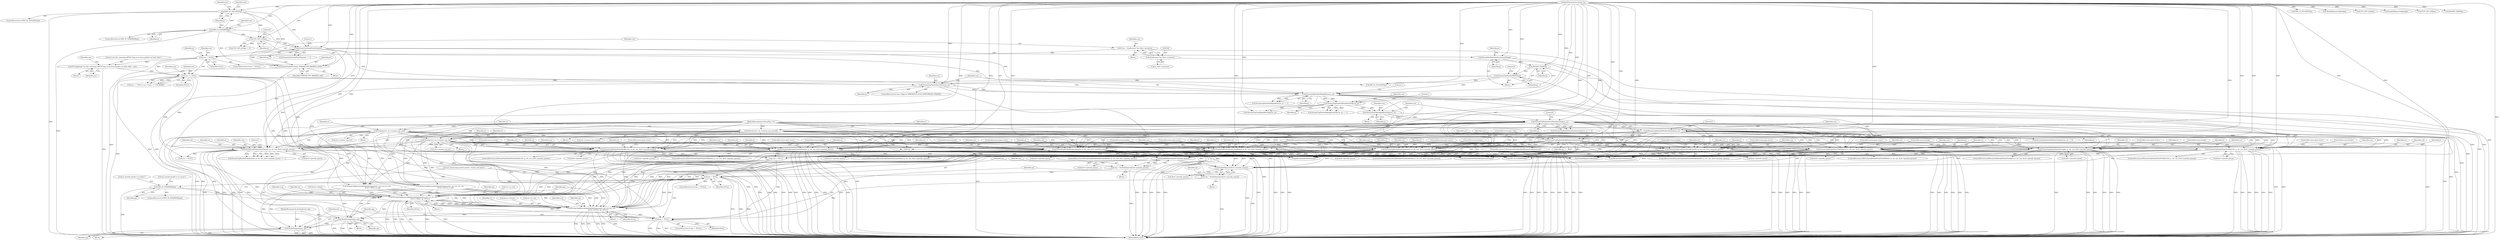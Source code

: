 digraph "0_suricata_e1ef57c848bbe4e567d5d4b66d346a742e3f77a1_0@pointer" {
"1000669" [label="(Call,PacketDequeue(&stt->pseudo_queue))"];
"1000370" [label="(Call,StreamTcpPacketStateNone(tv, p, stt, ssn, &stt->pseudo_queue))"];
"1000281" [label="(Call,StatsIncr(tv, stt->counter_tcp_synack))"];
"1000126" [label="(MethodParameterIn,ThreadVars *tv)"];
"1000310" [label="(Call,StatsIncr(tv, stt->counter_tcp_rst))"];
"1000296" [label="(Call,StatsIncr(tv, stt->counter_tcp_syn))"];
"1000335" [label="(Call,StreamTcpCheckFlowDrops(p))"];
"1000330" [label="(Call,StreamTcpSetEvent(p, STREAM_PKT_BROKEN_ACK))"];
"1000222" [label="(Call,PKT_IS_TOCLIENT(p))"];
"1000207" [label="(Call,PKT_IS_TOSERVER(p))"];
"1000127" [label="(MethodParameterIn,Packet *p)"];
"1000326" [label="(Call,TCP_GET_ACK(p))"];
"1000353" [label="(Call,StreamTcpSessionPktFree(p))"];
"1000351" [label="(Call,PACKET_DROP(p))"];
"1000345" [label="(Call,DecodeSetNoPacketInspectionFlag(p))"];
"1000128" [label="(MethodParameterIn,StreamTcpThread *stt)"];
"1000359" [label="(Call,ssn == NULL)"];
"1000258" [label="(Call,SCLogDebug(\"ssn %p: removing ASYNC flag as we have packets on both sides\", ssn))"];
"1000193" [label="(Call,ssn != NULL)"];
"1000183" [label="(Call,*ssn = (TcpSession *)p->flow->protoctx)"];
"1000185" [label="(Call,(TcpSession *)p->flow->protoctx)"];
"1000519" [label="(Call,StreamTcpPacketStateSynRecv(tv, p, stt, ssn, &stt->pseudo_queue))"];
"1000494" [label="(Call,StreamTcpPacketIsBadWindowUpdate(ssn,p))"];
"1000489" [label="(Call,StreamTcpPacketIsWindowUpdate(ssn, p))"];
"1000483" [label="(Call,StreamTcpPacketIsFinShutdownAck(ssn, p))"];
"1000478" [label="(Call,StreamTcpClearKeepAliveFlag(ssn, p))"];
"1000469" [label="(Call,StreamTcpPacketIsKeepAliveACK(ssn, p))"];
"1000461" [label="(Call,StreamTcpPacketIsKeepAlive(ssn, p))"];
"1000456" [label="(Call,StreamTcpPacketSwitchDir(ssn, p))"];
"1000561" [label="(Call,StreamTcpPacketStateFinWait2(tv, p, stt, ssn, &stt->pseudo_queue))"];
"1000603" [label="(Call,StreamTcpPacketStateLastAck(tv, p, stt, ssn, &stt->pseudo_queue))"];
"1000589" [label="(Call,StreamTcpPacketStateCloseWait(tv, p, stt, ssn, &stt->pseudo_queue))"];
"1000505" [label="(Call,StreamTcpPacketStateSynSent(tv, p, stt, ssn, &stt->pseudo_queue))"];
"1000533" [label="(Call,StreamTcpPacketStateEstablished(tv, p, stt, ssn, &stt->pseudo_queue))"];
"1000547" [label="(Call,StreamTcpPacketStateFinWait1(tv, p, stt, ssn, &stt->pseudo_queue))"];
"1000575" [label="(Call,StreamTcpPacketStateClosing(tv, p, stt, ssn, &stt->pseudo_queue))"];
"1000617" [label="(Call,StreamTcpPacketStateTimeWait(tv, p, stt, ssn, &stt->pseudo_queue))"];
"1000667" [label="(Call,*np = PacketDequeue(&stt->pseudo_queue))"];
"1000675" [label="(Call,np != NULL)"];
"1000680" [label="(Call,PKT_IS_TOSERVER(np))"];
"1000685" [label="(Call,StreamTcpReassembleHandleSegment(tv, stt->ra_ctx, ssn,\n                            &ssn->client, np, NULL))"];
"1000701" [label="(Call,StreamTcpReassembleHandleSegment(tv, stt->ra_ctx, ssn,\n                            &ssn->server, np, NULL))"];
"1000713" [label="(Call,PacketEnqueue(pq, np))"];
"1000862" [label="(Call,PacketEnqueue(pq, np))"];
"1000858" [label="(Call,np != NULL)"];
"1000852" [label="(Call,PacketDequeue(&stt->pseudo_queue))"];
"1000850" [label="(Call,*np = PacketDequeue(&stt->pseudo_queue))"];
"1000471" [label="(Identifier,p)"];
"1000312" [label="(Call,stt->counter_tcp_rst)"];
"1000468" [label="(Call,StreamTcpPacketIsKeepAliveACK(ssn, p) == 1)"];
"1000571" [label="(ControlStructure,goto error;)"];
"1000474" [label="(Call,StreamTcpClearKeepAliveFlag(ssn, p))"];
"1000616" [label="(ControlStructure,if(StreamTcpPacketStateTimeWait(tv, p, stt, ssn, &stt->pseudo_queue)))"];
"1000861" [label="(Block,)"];
"1000784" [label="(Call,PKT_IS_TOCLIENT(p))"];
"1000296" [label="(Call,StatsIncr(tv, stt->counter_tcp_syn))"];
"1000524" [label="(Call,&stt->pseudo_queue)"];
"1000681" [label="(Identifier,np)"];
"1000415" [label="(Call,StreamTcpReassembleHandleSegment(tv, stt->ra_ctx, ssn,\n                        &ssn->server, p, pq))"];
"1000332" [label="(Identifier,STREAM_PKT_BROKEN_ACK)"];
"1000257" [label="(Block,)"];
"1000127" [label="(MethodParameterIn,Packet *p)"];
"1000298" [label="(Call,stt->counter_tcp_syn)"];
"1000334" [label="(Call,StreamTcpCheckFlowDrops(p) == 1)"];
"1000331" [label="(Identifier,p)"];
"1000580" [label="(Call,&stt->pseudo_queue)"];
"1000358" [label="(Call,ssn == NULL || ssn->state == TCP_NONE)"];
"1000369" [label="(Call,StreamTcpPacketStateNone(tv, p, stt, ssn, &stt->pseudo_queue) == -1)"];
"1000548" [label="(Identifier,tv)"];
"1000872" [label="(Call,ReCalculateChecksum(p))"];
"1000354" [label="(Identifier,p)"];
"1000835" [label="(Call,PacketBypassCallback(p))"];
"1000480" [label="(Identifier,p)"];
"1000594" [label="(Call,&stt->pseudo_queue)"];
"1000690" [label="(Identifier,ssn)"];
"1000126" [label="(MethodParameterIn,ThreadVars *tv)"];
"1000192" [label="(ControlStructure,if (ssn != NULL))"];
"1000375" [label="(Call,&stt->pseudo_queue)"];
"1000627" [label="(ControlStructure,goto error;)"];
"1000853" [label="(Call,&stt->pseudo_queue)"];
"1000663" [label="(Block,)"];
"1000715" [label="(Identifier,np)"];
"1000194" [label="(Identifier,ssn)"];
"1000676" [label="(Identifier,np)"];
"1000509" [label="(Identifier,ssn)"];
"1000702" [label="(Identifier,tv)"];
"1000280" [label="(Block,)"];
"1000464" [label="(Literal,1)"];
"1000561" [label="(Call,StreamTcpPacketStateFinWait2(tv, p, stt, ssn, &stt->pseudo_queue))"];
"1000309" [label="(Block,)"];
"1000492" [label="(Literal,0)"];
"1000360" [label="(Identifier,ssn)"];
"1000504" [label="(ControlStructure,if(StreamTcpPacketStateSynSent(tv, p, stt, ssn, &stt->pseudo_queue)))"];
"1000129" [label="(MethodParameterIn,PacketQueue *pq)"];
"1000282" [label="(Identifier,tv)"];
"1000470" [label="(Identifier,ssn)"];
"1000263" [label="(Identifier,ssn)"];
"1000599" [label="(ControlStructure,goto error;)"];
"1000495" [label="(Identifier,ssn)"];
"1000534" [label="(Identifier,tv)"];
"1000572" [label="(ControlStructure,break;)"];
"1000195" [label="(Identifier,NULL)"];
"1000458" [label="(Identifier,p)"];
"1000461" [label="(Call,StreamTcpPacketIsKeepAlive(ssn, p))"];
"1000529" [label="(ControlStructure,goto error;)"];
"1000604" [label="(Identifier,tv)"];
"1000686" [label="(Identifier,tv)"];
"1000698" [label="(Block,)"];
"1000713" [label="(Call,PacketEnqueue(pq, np))"];
"1000349" [label="(Identifier,p)"];
"1000271" [label="(Identifier,p)"];
"1000614" [label="(ControlStructure,break;)"];
"1000462" [label="(Identifier,ssn)"];
"1000691" [label="(Call,&ssn->client)"];
"1000547" [label="(Call,StreamTcpPacketStateFinWait1(tv, p, stt, ssn, &stt->pseudo_queue))"];
"1000620" [label="(Identifier,stt)"];
"1000591" [label="(Identifier,p)"];
"1000295" [label="(Block,)"];
"1000858" [label="(Call,np != NULL)"];
"1000326" [label="(Call,TCP_GET_ACK(p))"];
"1000714" [label="(Identifier,pq)"];
"1000550" [label="(Identifier,stt)"];
"1000669" [label="(Call,PacketDequeue(&stt->pseudo_queue))"];
"1000183" [label="(Call,*ssn = (TcpSession *)p->flow->protoctx)"];
"1000576" [label="(Identifier,tv)"];
"1000483" [label="(Call,StreamTcpPacketIsFinShutdownAck(ssn, p))"];
"1000493" [label="(ControlStructure,if (StreamTcpPacketIsBadWindowUpdate(ssn,p)))"];
"1000335" [label="(Call,StreamTcpCheckFlowDrops(p))"];
"1000712" [label="(Identifier,NULL)"];
"1000566" [label="(Call,&stt->pseudo_queue)"];
"1000535" [label="(Identifier,p)"];
"1000747" [label="(Call,PacketBypassCallback(p))"];
"1000485" [label="(Identifier,p)"];
"1000223" [label="(Identifier,p)"];
"1000206" [label="(ControlStructure,if (PKT_IS_TOSERVER(p)))"];
"1000852" [label="(Call,PacketDequeue(&stt->pseudo_queue))"];
"1000574" [label="(ControlStructure,if(StreamTcpPacketStateClosing(tv, p, stt, ssn, &stt->pseudo_queue)))"];
"1000844" [label="(Identifier,stt)"];
"1000588" [label="(ControlStructure,if(StreamTcpPacketStateCloseWait(tv, p, stt, ssn, &stt->pseudo_queue)))"];
"1000207" [label="(Call,PKT_IS_TOSERVER(p))"];
"1000506" [label="(Identifier,tv)"];
"1000404" [label="(Call,PKT_IS_TOCLIENT(p))"];
"1000707" [label="(Call,&ssn->server)"];
"1000680" [label="(Call,PKT_IS_TOSERVER(np))"];
"1000586" [label="(ControlStructure,break;)"];
"1000373" [label="(Identifier,stt)"];
"1000703" [label="(Call,stt->ra_ctx)"];
"1000460" [label="(Call,StreamTcpPacketIsKeepAlive(ssn, p) == 1)"];
"1000359" [label="(Call,ssn == NULL)"];
"1000484" [label="(Identifier,ssn)"];
"1000864" [label="(Identifier,np)"];
"1000532" [label="(ControlStructure,if(StreamTcpPacketStateEstablished(tv, p, stt, ssn, &stt->pseudo_queue)))"];
"1000519" [label="(Call,StreamTcpPacketStateSynRecv(tv, p, stt, ssn, &stt->pseudo_queue))"];
"1000260" [label="(Identifier,ssn)"];
"1000305" [label="(Identifier,p)"];
"1000530" [label="(ControlStructure,break;)"];
"1000482" [label="(Call,StreamTcpPacketIsFinShutdownAck(ssn, p) == 0)"];
"1000651" [label="(Call,ssn != NULL)"];
"1000395" [label="(Block,)"];
"1000508" [label="(Identifier,stt)"];
"1000684" [label="(Literal,\"pseudo packet is to server\")"];
"1000221" [label="(ControlStructure,if (PKT_IS_TOCLIENT(p)))"];
"1000549" [label="(Identifier,p)"];
"1000577" [label="(Identifier,p)"];
"1000543" [label="(ControlStructure,goto error;)"];
"1000522" [label="(Identifier,stt)"];
"1000877" [label="(Call,DecodeSetNoPayloadInspectionFlag(p))"];
"1000701" [label="(Call,StreamTcpReassembleHandleSegment(tv, stt->ra_ctx, ssn,\n                            &ssn->server, np, NULL))"];
"1000199" [label="(Identifier,ssn)"];
"1000336" [label="(Identifier,p)"];
"1000488" [label="(Call,StreamTcpPacketIsWindowUpdate(ssn, p) == 0)"];
"1000346" [label="(Identifier,p)"];
"1000850" [label="(Call,*np = PacketDequeue(&stt->pseudo_queue))"];
"1000469" [label="(Call,StreamTcpPacketIsKeepAliveACK(ssn, p))"];
"1000310" [label="(Call,StatsIncr(tv, stt->counter_tcp_rst))"];
"1000725" [label="(Call,ReCalculateChecksum(p))"];
"1000608" [label="(Call,&stt->pseudo_queue)"];
"1000537" [label="(Identifier,ssn)"];
"1000562" [label="(Identifier,tv)"];
"1000435" [label="(Call,TCP_GET_ACK(p))"];
"1000695" [label="(Identifier,np)"];
"1000371" [label="(Identifier,tv)"];
"1000497" [label="(ControlStructure,goto skip;)"];
"1000565" [label="(Identifier,ssn)"];
"1000862" [label="(Call,PacketEnqueue(pq, np))"];
"1000774" [label="(Call,PKT_IS_TOSERVER(p))"];
"1000490" [label="(Identifier,ssn)"];
"1000700" [label="(Literal,\"pseudo packet is to client\")"];
"1000521" [label="(Identifier,p)"];
"1000510" [label="(Call,&stt->pseudo_queue)"];
"1000668" [label="(Identifier,np)"];
"1000507" [label="(Identifier,p)"];
"1000372" [label="(Identifier,p)"];
"1000859" [label="(Identifier,np)"];
"1000628" [label="(ControlStructure,break;)"];
"1000351" [label="(Call,PACKET_DROP(p))"];
"1000384" [label="(Call,ssn != NULL)"];
"1000239" [label="(Identifier,ssn)"];
"1000281" [label="(Call,StatsIncr(tv, stt->counter_tcp_synack))"];
"1000328" [label="(Literal,0)"];
"1000450" [label="(ControlStructure,if (ssn->flags & STREAMTCP_FLAG_MIDSTREAM_SYNACK))"];
"1000622" [label="(Call,&stt->pseudo_queue)"];
"1000523" [label="(Identifier,ssn)"];
"1000557" [label="(ControlStructure,goto error;)"];
"1000564" [label="(Identifier,stt)"];
"1000589" [label="(Call,StreamTcpPacketStateCloseWait(tv, p, stt, ssn, &stt->pseudo_queue))"];
"1000670" [label="(Call,&stt->pseudo_queue)"];
"1000505" [label="(Call,StreamTcpPacketStateSynSent(tv, p, stt, ssn, &stt->pseudo_queue))"];
"1000520" [label="(Identifier,tv)"];
"1000374" [label="(Identifier,ssn)"];
"1000356" [label="(Literal,0)"];
"1000297" [label="(Identifier,tv)"];
"1000682" [label="(Block,)"];
"1000590" [label="(Identifier,tv)"];
"1000621" [label="(Identifier,ssn)"];
"1000222" [label="(Call,PKT_IS_TOCLIENT(p))"];
"1000674" [label="(ControlStructure,if (np != NULL))"];
"1000184" [label="(Identifier,ssn)"];
"1000560" [label="(ControlStructure,if(StreamTcpPacketStateFinWait2(tv, p, stt, ssn, &stt->pseudo_queue)))"];
"1000558" [label="(ControlStructure,break;)"];
"1000563" [label="(Identifier,p)"];
"1000675" [label="(Call,np != NULL)"];
"1000208" [label="(Identifier,p)"];
"1000456" [label="(Call,StreamTcpPacketSwitchDir(ssn, p))"];
"1000884" [label="(MethodReturn,int)"];
"1000437" [label="(Call,StreamTcpReassembleHandleSegment(tv, stt->ra_ctx, ssn,\n                        &ssn->client, p, pq))"];
"1000479" [label="(Identifier,ssn)"];
"1000533" [label="(Call,StreamTcpPacketStateEstablished(tv, p, stt, ssn, &stt->pseudo_queue))"];
"1000345" [label="(Call,DecodeSetNoPacketInspectionFlag(p))"];
"1000380" [label="(Literal,1)"];
"1000259" [label="(Literal,\"ssn %p: removing ASYNC flag as we have packets on both sides\")"];
"1000321" [label="(Identifier,p)"];
"1000330" [label="(Call,StreamTcpSetEvent(p, STREAM_PKT_BROKEN_ACK))"];
"1000606" [label="(Identifier,stt)"];
"1000617" [label="(Call,StreamTcpPacketStateTimeWait(tv, p, stt, ssn, &stt->pseudo_queue))"];
"1000579" [label="(Identifier,ssn)"];
"1000494" [label="(Call,StreamTcpPacketIsBadWindowUpdate(ssn,p))"];
"1000544" [label="(ControlStructure,break;)"];
"1000329" [label="(Block,)"];
"1000678" [label="(Block,)"];
"1000552" [label="(Call,&stt->pseudo_queue)"];
"1000193" [label="(Call,ssn != NULL)"];
"1000496" [label="(Identifier,p)"];
"1000538" [label="(Call,&stt->pseudo_queue)"];
"1000592" [label="(Identifier,stt)"];
"1000352" [label="(Identifier,p)"];
"1000283" [label="(Call,stt->counter_tcp_synack)"];
"1000515" [label="(ControlStructure,goto error;)"];
"1000857" [label="(ControlStructure,if (np != NULL))"];
"1000327" [label="(Identifier,p)"];
"1000860" [label="(Identifier,NULL)"];
"1000457" [label="(Identifier,ssn)"];
"1000258" [label="(Call,SCLogDebug(\"ssn %p: removing ASYNC flag as we have packets on both sides\", ssn))"];
"1000486" [label="(Literal,0)"];
"1000687" [label="(Call,stt->ra_ctx)"];
"1000578" [label="(Identifier,stt)"];
"1000706" [label="(Identifier,ssn)"];
"1000361" [label="(Identifier,NULL)"];
"1000130" [label="(Block,)"];
"1000536" [label="(Identifier,stt)"];
"1000600" [label="(ControlStructure,break;)"];
"1000585" [label="(ControlStructure,goto error;)"];
"1000851" [label="(Identifier,np)"];
"1000667" [label="(Call,*np = PacketDequeue(&stt->pseudo_queue))"];
"1000863" [label="(Identifier,pq)"];
"1000463" [label="(Identifier,p)"];
"1000613" [label="(ControlStructure,goto error;)"];
"1000605" [label="(Identifier,p)"];
"1000325" [label="(Call,TCP_GET_ACK(p) != 0)"];
"1000809" [label="(Call,PacketBypassCallback(p))"];
"1000185" [label="(Call,(TcpSession *)p->flow->protoctx)"];
"1000679" [label="(ControlStructure,if (PKT_IS_TOSERVER(np)))"];
"1000491" [label="(Identifier,p)"];
"1000353" [label="(Call,StreamTcpSessionPktFree(p))"];
"1000478" [label="(Call,StreamTcpClearKeepAliveFlag(ssn, p))"];
"1000575" [label="(Call,StreamTcpPacketStateClosing(tv, p, stt, ssn, &stt->pseudo_queue))"];
"1000685" [label="(Call,StreamTcpReassembleHandleSegment(tv, stt->ra_ctx, ssn,\n                            &ssn->client, np, NULL))"];
"1000546" [label="(ControlStructure,if(StreamTcpPacketStateFinWait1(tv, p, stt, ssn, &stt->pseudo_queue)))"];
"1000338" [label="(Block,)"];
"1000593" [label="(Identifier,ssn)"];
"1000227" [label="(Identifier,ssn)"];
"1000337" [label="(Literal,1)"];
"1000711" [label="(Identifier,np)"];
"1000607" [label="(Identifier,ssn)"];
"1000551" [label="(Identifier,ssn)"];
"1000602" [label="(ControlStructure,if(StreamTcpPacketStateLastAck(tv, p, stt, ssn, &stt->pseudo_queue)))"];
"1000212" [label="(Identifier,ssn)"];
"1000677" [label="(Identifier,NULL)"];
"1000364" [label="(Identifier,ssn)"];
"1000128" [label="(MethodParameterIn,StreamTcpThread *stt)"];
"1000413" [label="(Call,TCP_GET_ACK(p))"];
"1000500" [label="(Identifier,ssn)"];
"1000619" [label="(Identifier,p)"];
"1000848" [label="(Block,)"];
"1000518" [label="(ControlStructure,if(StreamTcpPacketStateSynRecv(tv, p, stt, ssn, &stt->pseudo_queue)))"];
"1000516" [label="(ControlStructure,break;)"];
"1000879" [label="(Call,PACKET_DROP(p))"];
"1000472" [label="(Literal,1)"];
"1000618" [label="(Identifier,tv)"];
"1000717" [label="(Literal,\"processing pseudo packet / stream end done\")"];
"1000696" [label="(Identifier,NULL)"];
"1000187" [label="(Call,p->flow->protoctx)"];
"1000311" [label="(Identifier,tv)"];
"1000603" [label="(Call,StreamTcpPacketStateLastAck(tv, p, stt, ssn, &stt->pseudo_queue))"];
"1000370" [label="(Call,StreamTcpPacketStateNone(tv, p, stt, ssn, &stt->pseudo_queue))"];
"1000489" [label="(Call,StreamTcpPacketIsWindowUpdate(ssn, p))"];
"1000669" -> "1000667"  [label="AST: "];
"1000669" -> "1000670"  [label="CFG: "];
"1000670" -> "1000669"  [label="AST: "];
"1000667" -> "1000669"  [label="CFG: "];
"1000669" -> "1000884"  [label="DDG: "];
"1000669" -> "1000667"  [label="DDG: "];
"1000370" -> "1000669"  [label="DDG: "];
"1000519" -> "1000669"  [label="DDG: "];
"1000561" -> "1000669"  [label="DDG: "];
"1000603" -> "1000669"  [label="DDG: "];
"1000589" -> "1000669"  [label="DDG: "];
"1000505" -> "1000669"  [label="DDG: "];
"1000533" -> "1000669"  [label="DDG: "];
"1000547" -> "1000669"  [label="DDG: "];
"1000575" -> "1000669"  [label="DDG: "];
"1000617" -> "1000669"  [label="DDG: "];
"1000669" -> "1000852"  [label="DDG: "];
"1000370" -> "1000369"  [label="AST: "];
"1000370" -> "1000375"  [label="CFG: "];
"1000371" -> "1000370"  [label="AST: "];
"1000372" -> "1000370"  [label="AST: "];
"1000373" -> "1000370"  [label="AST: "];
"1000374" -> "1000370"  [label="AST: "];
"1000375" -> "1000370"  [label="AST: "];
"1000380" -> "1000370"  [label="CFG: "];
"1000370" -> "1000884"  [label="DDG: "];
"1000370" -> "1000884"  [label="DDG: "];
"1000370" -> "1000884"  [label="DDG: "];
"1000370" -> "1000884"  [label="DDG: "];
"1000370" -> "1000884"  [label="DDG: "];
"1000370" -> "1000369"  [label="DDG: "];
"1000370" -> "1000369"  [label="DDG: "];
"1000370" -> "1000369"  [label="DDG: "];
"1000370" -> "1000369"  [label="DDG: "];
"1000370" -> "1000369"  [label="DDG: "];
"1000281" -> "1000370"  [label="DDG: "];
"1000310" -> "1000370"  [label="DDG: "];
"1000296" -> "1000370"  [label="DDG: "];
"1000126" -> "1000370"  [label="DDG: "];
"1000335" -> "1000370"  [label="DDG: "];
"1000353" -> "1000370"  [label="DDG: "];
"1000127" -> "1000370"  [label="DDG: "];
"1000128" -> "1000370"  [label="DDG: "];
"1000359" -> "1000370"  [label="DDG: "];
"1000370" -> "1000384"  [label="DDG: "];
"1000370" -> "1000685"  [label="DDG: "];
"1000370" -> "1000701"  [label="DDG: "];
"1000370" -> "1000725"  [label="DDG: "];
"1000370" -> "1000747"  [label="DDG: "];
"1000370" -> "1000774"  [label="DDG: "];
"1000370" -> "1000852"  [label="DDG: "];
"1000370" -> "1000872"  [label="DDG: "];
"1000370" -> "1000877"  [label="DDG: "];
"1000281" -> "1000280"  [label="AST: "];
"1000281" -> "1000283"  [label="CFG: "];
"1000282" -> "1000281"  [label="AST: "];
"1000283" -> "1000281"  [label="AST: "];
"1000305" -> "1000281"  [label="CFG: "];
"1000281" -> "1000884"  [label="DDG: "];
"1000281" -> "1000884"  [label="DDG: "];
"1000281" -> "1000884"  [label="DDG: "];
"1000126" -> "1000281"  [label="DDG: "];
"1000281" -> "1000310"  [label="DDG: "];
"1000281" -> "1000415"  [label="DDG: "];
"1000281" -> "1000437"  [label="DDG: "];
"1000281" -> "1000505"  [label="DDG: "];
"1000281" -> "1000519"  [label="DDG: "];
"1000281" -> "1000533"  [label="DDG: "];
"1000281" -> "1000547"  [label="DDG: "];
"1000281" -> "1000561"  [label="DDG: "];
"1000281" -> "1000575"  [label="DDG: "];
"1000281" -> "1000589"  [label="DDG: "];
"1000281" -> "1000603"  [label="DDG: "];
"1000281" -> "1000617"  [label="DDG: "];
"1000281" -> "1000685"  [label="DDG: "];
"1000281" -> "1000701"  [label="DDG: "];
"1000126" -> "1000125"  [label="AST: "];
"1000126" -> "1000884"  [label="DDG: "];
"1000126" -> "1000296"  [label="DDG: "];
"1000126" -> "1000310"  [label="DDG: "];
"1000126" -> "1000415"  [label="DDG: "];
"1000126" -> "1000437"  [label="DDG: "];
"1000126" -> "1000505"  [label="DDG: "];
"1000126" -> "1000519"  [label="DDG: "];
"1000126" -> "1000533"  [label="DDG: "];
"1000126" -> "1000547"  [label="DDG: "];
"1000126" -> "1000561"  [label="DDG: "];
"1000126" -> "1000575"  [label="DDG: "];
"1000126" -> "1000589"  [label="DDG: "];
"1000126" -> "1000603"  [label="DDG: "];
"1000126" -> "1000617"  [label="DDG: "];
"1000126" -> "1000685"  [label="DDG: "];
"1000126" -> "1000701"  [label="DDG: "];
"1000310" -> "1000309"  [label="AST: "];
"1000310" -> "1000312"  [label="CFG: "];
"1000311" -> "1000310"  [label="AST: "];
"1000312" -> "1000310"  [label="AST: "];
"1000321" -> "1000310"  [label="CFG: "];
"1000310" -> "1000884"  [label="DDG: "];
"1000310" -> "1000884"  [label="DDG: "];
"1000310" -> "1000884"  [label="DDG: "];
"1000296" -> "1000310"  [label="DDG: "];
"1000310" -> "1000415"  [label="DDG: "];
"1000310" -> "1000437"  [label="DDG: "];
"1000310" -> "1000505"  [label="DDG: "];
"1000310" -> "1000519"  [label="DDG: "];
"1000310" -> "1000533"  [label="DDG: "];
"1000310" -> "1000547"  [label="DDG: "];
"1000310" -> "1000561"  [label="DDG: "];
"1000310" -> "1000575"  [label="DDG: "];
"1000310" -> "1000589"  [label="DDG: "];
"1000310" -> "1000603"  [label="DDG: "];
"1000310" -> "1000617"  [label="DDG: "];
"1000310" -> "1000685"  [label="DDG: "];
"1000310" -> "1000701"  [label="DDG: "];
"1000296" -> "1000295"  [label="AST: "];
"1000296" -> "1000298"  [label="CFG: "];
"1000297" -> "1000296"  [label="AST: "];
"1000298" -> "1000296"  [label="AST: "];
"1000305" -> "1000296"  [label="CFG: "];
"1000296" -> "1000884"  [label="DDG: "];
"1000296" -> "1000884"  [label="DDG: "];
"1000296" -> "1000884"  [label="DDG: "];
"1000296" -> "1000415"  [label="DDG: "];
"1000296" -> "1000437"  [label="DDG: "];
"1000296" -> "1000505"  [label="DDG: "];
"1000296" -> "1000519"  [label="DDG: "];
"1000296" -> "1000533"  [label="DDG: "];
"1000296" -> "1000547"  [label="DDG: "];
"1000296" -> "1000561"  [label="DDG: "];
"1000296" -> "1000575"  [label="DDG: "];
"1000296" -> "1000589"  [label="DDG: "];
"1000296" -> "1000603"  [label="DDG: "];
"1000296" -> "1000617"  [label="DDG: "];
"1000296" -> "1000685"  [label="DDG: "];
"1000296" -> "1000701"  [label="DDG: "];
"1000335" -> "1000334"  [label="AST: "];
"1000335" -> "1000336"  [label="CFG: "];
"1000336" -> "1000335"  [label="AST: "];
"1000337" -> "1000335"  [label="CFG: "];
"1000335" -> "1000334"  [label="DDG: "];
"1000330" -> "1000335"  [label="DDG: "];
"1000222" -> "1000335"  [label="DDG: "];
"1000207" -> "1000335"  [label="DDG: "];
"1000326" -> "1000335"  [label="DDG: "];
"1000127" -> "1000335"  [label="DDG: "];
"1000335" -> "1000345"  [label="DDG: "];
"1000335" -> "1000404"  [label="DDG: "];
"1000335" -> "1000456"  [label="DDG: "];
"1000335" -> "1000461"  [label="DDG: "];
"1000330" -> "1000329"  [label="AST: "];
"1000330" -> "1000332"  [label="CFG: "];
"1000331" -> "1000330"  [label="AST: "];
"1000332" -> "1000330"  [label="AST: "];
"1000336" -> "1000330"  [label="CFG: "];
"1000330" -> "1000884"  [label="DDG: "];
"1000330" -> "1000884"  [label="DDG: "];
"1000222" -> "1000330"  [label="DDG: "];
"1000207" -> "1000330"  [label="DDG: "];
"1000326" -> "1000330"  [label="DDG: "];
"1000127" -> "1000330"  [label="DDG: "];
"1000222" -> "1000221"  [label="AST: "];
"1000222" -> "1000223"  [label="CFG: "];
"1000223" -> "1000222"  [label="AST: "];
"1000227" -> "1000222"  [label="CFG: "];
"1000239" -> "1000222"  [label="CFG: "];
"1000222" -> "1000884"  [label="DDG: "];
"1000207" -> "1000222"  [label="DDG: "];
"1000127" -> "1000222"  [label="DDG: "];
"1000222" -> "1000326"  [label="DDG: "];
"1000207" -> "1000206"  [label="AST: "];
"1000207" -> "1000208"  [label="CFG: "];
"1000208" -> "1000207"  [label="AST: "];
"1000212" -> "1000207"  [label="CFG: "];
"1000223" -> "1000207"  [label="CFG: "];
"1000207" -> "1000884"  [label="DDG: "];
"1000127" -> "1000207"  [label="DDG: "];
"1000207" -> "1000326"  [label="DDG: "];
"1000127" -> "1000125"  [label="AST: "];
"1000127" -> "1000884"  [label="DDG: "];
"1000127" -> "1000326"  [label="DDG: "];
"1000127" -> "1000345"  [label="DDG: "];
"1000127" -> "1000351"  [label="DDG: "];
"1000127" -> "1000353"  [label="DDG: "];
"1000127" -> "1000404"  [label="DDG: "];
"1000127" -> "1000413"  [label="DDG: "];
"1000127" -> "1000415"  [label="DDG: "];
"1000127" -> "1000435"  [label="DDG: "];
"1000127" -> "1000437"  [label="DDG: "];
"1000127" -> "1000456"  [label="DDG: "];
"1000127" -> "1000461"  [label="DDG: "];
"1000127" -> "1000469"  [label="DDG: "];
"1000127" -> "1000474"  [label="DDG: "];
"1000127" -> "1000478"  [label="DDG: "];
"1000127" -> "1000483"  [label="DDG: "];
"1000127" -> "1000489"  [label="DDG: "];
"1000127" -> "1000494"  [label="DDG: "];
"1000127" -> "1000505"  [label="DDG: "];
"1000127" -> "1000519"  [label="DDG: "];
"1000127" -> "1000533"  [label="DDG: "];
"1000127" -> "1000547"  [label="DDG: "];
"1000127" -> "1000561"  [label="DDG: "];
"1000127" -> "1000575"  [label="DDG: "];
"1000127" -> "1000589"  [label="DDG: "];
"1000127" -> "1000603"  [label="DDG: "];
"1000127" -> "1000617"  [label="DDG: "];
"1000127" -> "1000725"  [label="DDG: "];
"1000127" -> "1000747"  [label="DDG: "];
"1000127" -> "1000774"  [label="DDG: "];
"1000127" -> "1000784"  [label="DDG: "];
"1000127" -> "1000809"  [label="DDG: "];
"1000127" -> "1000835"  [label="DDG: "];
"1000127" -> "1000872"  [label="DDG: "];
"1000127" -> "1000877"  [label="DDG: "];
"1000127" -> "1000879"  [label="DDG: "];
"1000326" -> "1000325"  [label="AST: "];
"1000326" -> "1000327"  [label="CFG: "];
"1000327" -> "1000326"  [label="AST: "];
"1000328" -> "1000326"  [label="CFG: "];
"1000326" -> "1000325"  [label="DDG: "];
"1000353" -> "1000338"  [label="AST: "];
"1000353" -> "1000354"  [label="CFG: "];
"1000354" -> "1000353"  [label="AST: "];
"1000356" -> "1000353"  [label="CFG: "];
"1000353" -> "1000884"  [label="DDG: "];
"1000351" -> "1000353"  [label="DDG: "];
"1000353" -> "1000404"  [label="DDG: "];
"1000353" -> "1000456"  [label="DDG: "];
"1000353" -> "1000461"  [label="DDG: "];
"1000351" -> "1000338"  [label="AST: "];
"1000351" -> "1000352"  [label="CFG: "];
"1000352" -> "1000351"  [label="AST: "];
"1000354" -> "1000351"  [label="CFG: "];
"1000351" -> "1000884"  [label="DDG: "];
"1000345" -> "1000351"  [label="DDG: "];
"1000345" -> "1000338"  [label="AST: "];
"1000345" -> "1000346"  [label="CFG: "];
"1000346" -> "1000345"  [label="AST: "];
"1000349" -> "1000345"  [label="CFG: "];
"1000345" -> "1000884"  [label="DDG: "];
"1000128" -> "1000125"  [label="AST: "];
"1000128" -> "1000884"  [label="DDG: "];
"1000128" -> "1000505"  [label="DDG: "];
"1000128" -> "1000519"  [label="DDG: "];
"1000128" -> "1000533"  [label="DDG: "];
"1000128" -> "1000547"  [label="DDG: "];
"1000128" -> "1000561"  [label="DDG: "];
"1000128" -> "1000575"  [label="DDG: "];
"1000128" -> "1000589"  [label="DDG: "];
"1000128" -> "1000603"  [label="DDG: "];
"1000128" -> "1000617"  [label="DDG: "];
"1000359" -> "1000358"  [label="AST: "];
"1000359" -> "1000361"  [label="CFG: "];
"1000360" -> "1000359"  [label="AST: "];
"1000361" -> "1000359"  [label="AST: "];
"1000364" -> "1000359"  [label="CFG: "];
"1000358" -> "1000359"  [label="CFG: "];
"1000359" -> "1000884"  [label="DDG: "];
"1000359" -> "1000358"  [label="DDG: "];
"1000359" -> "1000358"  [label="DDG: "];
"1000258" -> "1000359"  [label="DDG: "];
"1000193" -> "1000359"  [label="DDG: "];
"1000193" -> "1000359"  [label="DDG: "];
"1000359" -> "1000384"  [label="DDG: "];
"1000359" -> "1000415"  [label="DDG: "];
"1000359" -> "1000437"  [label="DDG: "];
"1000359" -> "1000456"  [label="DDG: "];
"1000359" -> "1000461"  [label="DDG: "];
"1000359" -> "1000651"  [label="DDG: "];
"1000359" -> "1000858"  [label="DDG: "];
"1000258" -> "1000257"  [label="AST: "];
"1000258" -> "1000260"  [label="CFG: "];
"1000259" -> "1000258"  [label="AST: "];
"1000260" -> "1000258"  [label="AST: "];
"1000263" -> "1000258"  [label="CFG: "];
"1000258" -> "1000884"  [label="DDG: "];
"1000193" -> "1000258"  [label="DDG: "];
"1000193" -> "1000192"  [label="AST: "];
"1000193" -> "1000195"  [label="CFG: "];
"1000194" -> "1000193"  [label="AST: "];
"1000195" -> "1000193"  [label="AST: "];
"1000199" -> "1000193"  [label="CFG: "];
"1000271" -> "1000193"  [label="CFG: "];
"1000193" -> "1000884"  [label="DDG: "];
"1000183" -> "1000193"  [label="DDG: "];
"1000183" -> "1000130"  [label="AST: "];
"1000183" -> "1000185"  [label="CFG: "];
"1000184" -> "1000183"  [label="AST: "];
"1000185" -> "1000183"  [label="AST: "];
"1000194" -> "1000183"  [label="CFG: "];
"1000183" -> "1000884"  [label="DDG: "];
"1000185" -> "1000183"  [label="DDG: "];
"1000185" -> "1000187"  [label="CFG: "];
"1000186" -> "1000185"  [label="AST: "];
"1000187" -> "1000185"  [label="AST: "];
"1000185" -> "1000884"  [label="DDG: "];
"1000519" -> "1000518"  [label="AST: "];
"1000519" -> "1000524"  [label="CFG: "];
"1000520" -> "1000519"  [label="AST: "];
"1000521" -> "1000519"  [label="AST: "];
"1000522" -> "1000519"  [label="AST: "];
"1000523" -> "1000519"  [label="AST: "];
"1000524" -> "1000519"  [label="AST: "];
"1000529" -> "1000519"  [label="CFG: "];
"1000530" -> "1000519"  [label="CFG: "];
"1000519" -> "1000884"  [label="DDG: "];
"1000519" -> "1000884"  [label="DDG: "];
"1000519" -> "1000884"  [label="DDG: "];
"1000519" -> "1000884"  [label="DDG: "];
"1000519" -> "1000884"  [label="DDG: "];
"1000519" -> "1000884"  [label="DDG: "];
"1000494" -> "1000519"  [label="DDG: "];
"1000494" -> "1000519"  [label="DDG: "];
"1000489" -> "1000519"  [label="DDG: "];
"1000489" -> "1000519"  [label="DDG: "];
"1000483" -> "1000519"  [label="DDG: "];
"1000483" -> "1000519"  [label="DDG: "];
"1000519" -> "1000651"  [label="DDG: "];
"1000519" -> "1000685"  [label="DDG: "];
"1000519" -> "1000701"  [label="DDG: "];
"1000519" -> "1000725"  [label="DDG: "];
"1000519" -> "1000747"  [label="DDG: "];
"1000519" -> "1000774"  [label="DDG: "];
"1000519" -> "1000852"  [label="DDG: "];
"1000519" -> "1000872"  [label="DDG: "];
"1000519" -> "1000877"  [label="DDG: "];
"1000494" -> "1000493"  [label="AST: "];
"1000494" -> "1000496"  [label="CFG: "];
"1000495" -> "1000494"  [label="AST: "];
"1000496" -> "1000494"  [label="AST: "];
"1000497" -> "1000494"  [label="CFG: "];
"1000500" -> "1000494"  [label="CFG: "];
"1000494" -> "1000884"  [label="DDG: "];
"1000494" -> "1000884"  [label="DDG: "];
"1000489" -> "1000494"  [label="DDG: "];
"1000489" -> "1000494"  [label="DDG: "];
"1000494" -> "1000505"  [label="DDG: "];
"1000494" -> "1000505"  [label="DDG: "];
"1000494" -> "1000533"  [label="DDG: "];
"1000494" -> "1000533"  [label="DDG: "];
"1000494" -> "1000547"  [label="DDG: "];
"1000494" -> "1000547"  [label="DDG: "];
"1000494" -> "1000561"  [label="DDG: "];
"1000494" -> "1000561"  [label="DDG: "];
"1000494" -> "1000575"  [label="DDG: "];
"1000494" -> "1000575"  [label="DDG: "];
"1000494" -> "1000589"  [label="DDG: "];
"1000494" -> "1000589"  [label="DDG: "];
"1000494" -> "1000603"  [label="DDG: "];
"1000494" -> "1000603"  [label="DDG: "];
"1000494" -> "1000617"  [label="DDG: "];
"1000494" -> "1000617"  [label="DDG: "];
"1000494" -> "1000651"  [label="DDG: "];
"1000494" -> "1000725"  [label="DDG: "];
"1000494" -> "1000747"  [label="DDG: "];
"1000494" -> "1000774"  [label="DDG: "];
"1000494" -> "1000872"  [label="DDG: "];
"1000494" -> "1000877"  [label="DDG: "];
"1000489" -> "1000488"  [label="AST: "];
"1000489" -> "1000491"  [label="CFG: "];
"1000490" -> "1000489"  [label="AST: "];
"1000491" -> "1000489"  [label="AST: "];
"1000492" -> "1000489"  [label="CFG: "];
"1000489" -> "1000884"  [label="DDG: "];
"1000489" -> "1000488"  [label="DDG: "];
"1000489" -> "1000488"  [label="DDG: "];
"1000483" -> "1000489"  [label="DDG: "];
"1000483" -> "1000489"  [label="DDG: "];
"1000489" -> "1000505"  [label="DDG: "];
"1000489" -> "1000505"  [label="DDG: "];
"1000489" -> "1000533"  [label="DDG: "];
"1000489" -> "1000533"  [label="DDG: "];
"1000489" -> "1000547"  [label="DDG: "];
"1000489" -> "1000547"  [label="DDG: "];
"1000489" -> "1000561"  [label="DDG: "];
"1000489" -> "1000561"  [label="DDG: "];
"1000489" -> "1000575"  [label="DDG: "];
"1000489" -> "1000575"  [label="DDG: "];
"1000489" -> "1000589"  [label="DDG: "];
"1000489" -> "1000589"  [label="DDG: "];
"1000489" -> "1000603"  [label="DDG: "];
"1000489" -> "1000603"  [label="DDG: "];
"1000489" -> "1000617"  [label="DDG: "];
"1000489" -> "1000617"  [label="DDG: "];
"1000489" -> "1000651"  [label="DDG: "];
"1000489" -> "1000725"  [label="DDG: "];
"1000489" -> "1000747"  [label="DDG: "];
"1000489" -> "1000774"  [label="DDG: "];
"1000489" -> "1000872"  [label="DDG: "];
"1000489" -> "1000877"  [label="DDG: "];
"1000483" -> "1000482"  [label="AST: "];
"1000483" -> "1000485"  [label="CFG: "];
"1000484" -> "1000483"  [label="AST: "];
"1000485" -> "1000483"  [label="AST: "];
"1000486" -> "1000483"  [label="CFG: "];
"1000483" -> "1000884"  [label="DDG: "];
"1000483" -> "1000482"  [label="DDG: "];
"1000483" -> "1000482"  [label="DDG: "];
"1000478" -> "1000483"  [label="DDG: "];
"1000478" -> "1000483"  [label="DDG: "];
"1000483" -> "1000505"  [label="DDG: "];
"1000483" -> "1000505"  [label="DDG: "];
"1000483" -> "1000533"  [label="DDG: "];
"1000483" -> "1000533"  [label="DDG: "];
"1000483" -> "1000547"  [label="DDG: "];
"1000483" -> "1000547"  [label="DDG: "];
"1000483" -> "1000561"  [label="DDG: "];
"1000483" -> "1000561"  [label="DDG: "];
"1000483" -> "1000575"  [label="DDG: "];
"1000483" -> "1000575"  [label="DDG: "];
"1000483" -> "1000589"  [label="DDG: "];
"1000483" -> "1000589"  [label="DDG: "];
"1000483" -> "1000603"  [label="DDG: "];
"1000483" -> "1000603"  [label="DDG: "];
"1000483" -> "1000617"  [label="DDG: "];
"1000483" -> "1000617"  [label="DDG: "];
"1000483" -> "1000651"  [label="DDG: "];
"1000483" -> "1000725"  [label="DDG: "];
"1000483" -> "1000747"  [label="DDG: "];
"1000483" -> "1000774"  [label="DDG: "];
"1000483" -> "1000872"  [label="DDG: "];
"1000483" -> "1000877"  [label="DDG: "];
"1000478" -> "1000395"  [label="AST: "];
"1000478" -> "1000480"  [label="CFG: "];
"1000479" -> "1000478"  [label="AST: "];
"1000480" -> "1000478"  [label="AST: "];
"1000484" -> "1000478"  [label="CFG: "];
"1000478" -> "1000884"  [label="DDG: "];
"1000469" -> "1000478"  [label="DDG: "];
"1000469" -> "1000478"  [label="DDG: "];
"1000469" -> "1000468"  [label="AST: "];
"1000469" -> "1000471"  [label="CFG: "];
"1000470" -> "1000469"  [label="AST: "];
"1000471" -> "1000469"  [label="AST: "];
"1000472" -> "1000469"  [label="CFG: "];
"1000469" -> "1000468"  [label="DDG: "];
"1000469" -> "1000468"  [label="DDG: "];
"1000461" -> "1000469"  [label="DDG: "];
"1000461" -> "1000469"  [label="DDG: "];
"1000469" -> "1000474"  [label="DDG: "];
"1000469" -> "1000474"  [label="DDG: "];
"1000461" -> "1000460"  [label="AST: "];
"1000461" -> "1000463"  [label="CFG: "];
"1000462" -> "1000461"  [label="AST: "];
"1000463" -> "1000461"  [label="AST: "];
"1000464" -> "1000461"  [label="CFG: "];
"1000461" -> "1000884"  [label="DDG: "];
"1000461" -> "1000460"  [label="DDG: "];
"1000461" -> "1000460"  [label="DDG: "];
"1000456" -> "1000461"  [label="DDG: "];
"1000456" -> "1000461"  [label="DDG: "];
"1000461" -> "1000651"  [label="DDG: "];
"1000461" -> "1000725"  [label="DDG: "];
"1000461" -> "1000747"  [label="DDG: "];
"1000461" -> "1000774"  [label="DDG: "];
"1000461" -> "1000872"  [label="DDG: "];
"1000461" -> "1000877"  [label="DDG: "];
"1000456" -> "1000450"  [label="AST: "];
"1000456" -> "1000458"  [label="CFG: "];
"1000457" -> "1000456"  [label="AST: "];
"1000458" -> "1000456"  [label="AST: "];
"1000462" -> "1000456"  [label="CFG: "];
"1000456" -> "1000884"  [label="DDG: "];
"1000561" -> "1000560"  [label="AST: "];
"1000561" -> "1000566"  [label="CFG: "];
"1000562" -> "1000561"  [label="AST: "];
"1000563" -> "1000561"  [label="AST: "];
"1000564" -> "1000561"  [label="AST: "];
"1000565" -> "1000561"  [label="AST: "];
"1000566" -> "1000561"  [label="AST: "];
"1000571" -> "1000561"  [label="CFG: "];
"1000572" -> "1000561"  [label="CFG: "];
"1000561" -> "1000884"  [label="DDG: "];
"1000561" -> "1000884"  [label="DDG: "];
"1000561" -> "1000884"  [label="DDG: "];
"1000561" -> "1000884"  [label="DDG: "];
"1000561" -> "1000884"  [label="DDG: "];
"1000561" -> "1000884"  [label="DDG: "];
"1000561" -> "1000651"  [label="DDG: "];
"1000561" -> "1000685"  [label="DDG: "];
"1000561" -> "1000701"  [label="DDG: "];
"1000561" -> "1000725"  [label="DDG: "];
"1000561" -> "1000747"  [label="DDG: "];
"1000561" -> "1000774"  [label="DDG: "];
"1000561" -> "1000852"  [label="DDG: "];
"1000561" -> "1000872"  [label="DDG: "];
"1000561" -> "1000877"  [label="DDG: "];
"1000603" -> "1000602"  [label="AST: "];
"1000603" -> "1000608"  [label="CFG: "];
"1000604" -> "1000603"  [label="AST: "];
"1000605" -> "1000603"  [label="AST: "];
"1000606" -> "1000603"  [label="AST: "];
"1000607" -> "1000603"  [label="AST: "];
"1000608" -> "1000603"  [label="AST: "];
"1000613" -> "1000603"  [label="CFG: "];
"1000614" -> "1000603"  [label="CFG: "];
"1000603" -> "1000884"  [label="DDG: "];
"1000603" -> "1000884"  [label="DDG: "];
"1000603" -> "1000884"  [label="DDG: "];
"1000603" -> "1000884"  [label="DDG: "];
"1000603" -> "1000884"  [label="DDG: "];
"1000603" -> "1000884"  [label="DDG: "];
"1000603" -> "1000651"  [label="DDG: "];
"1000603" -> "1000685"  [label="DDG: "];
"1000603" -> "1000701"  [label="DDG: "];
"1000603" -> "1000725"  [label="DDG: "];
"1000603" -> "1000747"  [label="DDG: "];
"1000603" -> "1000774"  [label="DDG: "];
"1000603" -> "1000852"  [label="DDG: "];
"1000603" -> "1000872"  [label="DDG: "];
"1000603" -> "1000877"  [label="DDG: "];
"1000589" -> "1000588"  [label="AST: "];
"1000589" -> "1000594"  [label="CFG: "];
"1000590" -> "1000589"  [label="AST: "];
"1000591" -> "1000589"  [label="AST: "];
"1000592" -> "1000589"  [label="AST: "];
"1000593" -> "1000589"  [label="AST: "];
"1000594" -> "1000589"  [label="AST: "];
"1000599" -> "1000589"  [label="CFG: "];
"1000600" -> "1000589"  [label="CFG: "];
"1000589" -> "1000884"  [label="DDG: "];
"1000589" -> "1000884"  [label="DDG: "];
"1000589" -> "1000884"  [label="DDG: "];
"1000589" -> "1000884"  [label="DDG: "];
"1000589" -> "1000884"  [label="DDG: "];
"1000589" -> "1000884"  [label="DDG: "];
"1000589" -> "1000651"  [label="DDG: "];
"1000589" -> "1000685"  [label="DDG: "];
"1000589" -> "1000701"  [label="DDG: "];
"1000589" -> "1000725"  [label="DDG: "];
"1000589" -> "1000747"  [label="DDG: "];
"1000589" -> "1000774"  [label="DDG: "];
"1000589" -> "1000852"  [label="DDG: "];
"1000589" -> "1000872"  [label="DDG: "];
"1000589" -> "1000877"  [label="DDG: "];
"1000505" -> "1000504"  [label="AST: "];
"1000505" -> "1000510"  [label="CFG: "];
"1000506" -> "1000505"  [label="AST: "];
"1000507" -> "1000505"  [label="AST: "];
"1000508" -> "1000505"  [label="AST: "];
"1000509" -> "1000505"  [label="AST: "];
"1000510" -> "1000505"  [label="AST: "];
"1000515" -> "1000505"  [label="CFG: "];
"1000516" -> "1000505"  [label="CFG: "];
"1000505" -> "1000884"  [label="DDG: "];
"1000505" -> "1000884"  [label="DDG: "];
"1000505" -> "1000884"  [label="DDG: "];
"1000505" -> "1000884"  [label="DDG: "];
"1000505" -> "1000884"  [label="DDG: "];
"1000505" -> "1000884"  [label="DDG: "];
"1000505" -> "1000651"  [label="DDG: "];
"1000505" -> "1000685"  [label="DDG: "];
"1000505" -> "1000701"  [label="DDG: "];
"1000505" -> "1000725"  [label="DDG: "];
"1000505" -> "1000747"  [label="DDG: "];
"1000505" -> "1000774"  [label="DDG: "];
"1000505" -> "1000852"  [label="DDG: "];
"1000505" -> "1000872"  [label="DDG: "];
"1000505" -> "1000877"  [label="DDG: "];
"1000533" -> "1000532"  [label="AST: "];
"1000533" -> "1000538"  [label="CFG: "];
"1000534" -> "1000533"  [label="AST: "];
"1000535" -> "1000533"  [label="AST: "];
"1000536" -> "1000533"  [label="AST: "];
"1000537" -> "1000533"  [label="AST: "];
"1000538" -> "1000533"  [label="AST: "];
"1000543" -> "1000533"  [label="CFG: "];
"1000544" -> "1000533"  [label="CFG: "];
"1000533" -> "1000884"  [label="DDG: "];
"1000533" -> "1000884"  [label="DDG: "];
"1000533" -> "1000884"  [label="DDG: "];
"1000533" -> "1000884"  [label="DDG: "];
"1000533" -> "1000884"  [label="DDG: "];
"1000533" -> "1000884"  [label="DDG: "];
"1000533" -> "1000651"  [label="DDG: "];
"1000533" -> "1000685"  [label="DDG: "];
"1000533" -> "1000701"  [label="DDG: "];
"1000533" -> "1000725"  [label="DDG: "];
"1000533" -> "1000747"  [label="DDG: "];
"1000533" -> "1000774"  [label="DDG: "];
"1000533" -> "1000852"  [label="DDG: "];
"1000533" -> "1000872"  [label="DDG: "];
"1000533" -> "1000877"  [label="DDG: "];
"1000547" -> "1000546"  [label="AST: "];
"1000547" -> "1000552"  [label="CFG: "];
"1000548" -> "1000547"  [label="AST: "];
"1000549" -> "1000547"  [label="AST: "];
"1000550" -> "1000547"  [label="AST: "];
"1000551" -> "1000547"  [label="AST: "];
"1000552" -> "1000547"  [label="AST: "];
"1000557" -> "1000547"  [label="CFG: "];
"1000558" -> "1000547"  [label="CFG: "];
"1000547" -> "1000884"  [label="DDG: "];
"1000547" -> "1000884"  [label="DDG: "];
"1000547" -> "1000884"  [label="DDG: "];
"1000547" -> "1000884"  [label="DDG: "];
"1000547" -> "1000884"  [label="DDG: "];
"1000547" -> "1000884"  [label="DDG: "];
"1000547" -> "1000651"  [label="DDG: "];
"1000547" -> "1000685"  [label="DDG: "];
"1000547" -> "1000701"  [label="DDG: "];
"1000547" -> "1000725"  [label="DDG: "];
"1000547" -> "1000747"  [label="DDG: "];
"1000547" -> "1000774"  [label="DDG: "];
"1000547" -> "1000852"  [label="DDG: "];
"1000547" -> "1000872"  [label="DDG: "];
"1000547" -> "1000877"  [label="DDG: "];
"1000575" -> "1000574"  [label="AST: "];
"1000575" -> "1000580"  [label="CFG: "];
"1000576" -> "1000575"  [label="AST: "];
"1000577" -> "1000575"  [label="AST: "];
"1000578" -> "1000575"  [label="AST: "];
"1000579" -> "1000575"  [label="AST: "];
"1000580" -> "1000575"  [label="AST: "];
"1000585" -> "1000575"  [label="CFG: "];
"1000586" -> "1000575"  [label="CFG: "];
"1000575" -> "1000884"  [label="DDG: "];
"1000575" -> "1000884"  [label="DDG: "];
"1000575" -> "1000884"  [label="DDG: "];
"1000575" -> "1000884"  [label="DDG: "];
"1000575" -> "1000884"  [label="DDG: "];
"1000575" -> "1000884"  [label="DDG: "];
"1000575" -> "1000651"  [label="DDG: "];
"1000575" -> "1000685"  [label="DDG: "];
"1000575" -> "1000701"  [label="DDG: "];
"1000575" -> "1000725"  [label="DDG: "];
"1000575" -> "1000747"  [label="DDG: "];
"1000575" -> "1000774"  [label="DDG: "];
"1000575" -> "1000852"  [label="DDG: "];
"1000575" -> "1000872"  [label="DDG: "];
"1000575" -> "1000877"  [label="DDG: "];
"1000617" -> "1000616"  [label="AST: "];
"1000617" -> "1000622"  [label="CFG: "];
"1000618" -> "1000617"  [label="AST: "];
"1000619" -> "1000617"  [label="AST: "];
"1000620" -> "1000617"  [label="AST: "];
"1000621" -> "1000617"  [label="AST: "];
"1000622" -> "1000617"  [label="AST: "];
"1000627" -> "1000617"  [label="CFG: "];
"1000628" -> "1000617"  [label="CFG: "];
"1000617" -> "1000884"  [label="DDG: "];
"1000617" -> "1000884"  [label="DDG: "];
"1000617" -> "1000884"  [label="DDG: "];
"1000617" -> "1000884"  [label="DDG: "];
"1000617" -> "1000884"  [label="DDG: "];
"1000617" -> "1000884"  [label="DDG: "];
"1000617" -> "1000651"  [label="DDG: "];
"1000617" -> "1000685"  [label="DDG: "];
"1000617" -> "1000701"  [label="DDG: "];
"1000617" -> "1000725"  [label="DDG: "];
"1000617" -> "1000747"  [label="DDG: "];
"1000617" -> "1000774"  [label="DDG: "];
"1000617" -> "1000852"  [label="DDG: "];
"1000617" -> "1000872"  [label="DDG: "];
"1000617" -> "1000877"  [label="DDG: "];
"1000667" -> "1000663"  [label="AST: "];
"1000668" -> "1000667"  [label="AST: "];
"1000676" -> "1000667"  [label="CFG: "];
"1000667" -> "1000884"  [label="DDG: "];
"1000667" -> "1000675"  [label="DDG: "];
"1000675" -> "1000674"  [label="AST: "];
"1000675" -> "1000677"  [label="CFG: "];
"1000676" -> "1000675"  [label="AST: "];
"1000677" -> "1000675"  [label="AST: "];
"1000681" -> "1000675"  [label="CFG: "];
"1000717" -> "1000675"  [label="CFG: "];
"1000675" -> "1000884"  [label="DDG: "];
"1000675" -> "1000884"  [label="DDG: "];
"1000675" -> "1000884"  [label="DDG: "];
"1000685" -> "1000675"  [label="DDG: "];
"1000651" -> "1000675"  [label="DDG: "];
"1000701" -> "1000675"  [label="DDG: "];
"1000675" -> "1000680"  [label="DDG: "];
"1000675" -> "1000685"  [label="DDG: "];
"1000675" -> "1000701"  [label="DDG: "];
"1000675" -> "1000858"  [label="DDG: "];
"1000680" -> "1000679"  [label="AST: "];
"1000680" -> "1000681"  [label="CFG: "];
"1000681" -> "1000680"  [label="AST: "];
"1000684" -> "1000680"  [label="CFG: "];
"1000700" -> "1000680"  [label="CFG: "];
"1000680" -> "1000884"  [label="DDG: "];
"1000680" -> "1000685"  [label="DDG: "];
"1000680" -> "1000701"  [label="DDG: "];
"1000685" -> "1000682"  [label="AST: "];
"1000685" -> "1000696"  [label="CFG: "];
"1000686" -> "1000685"  [label="AST: "];
"1000687" -> "1000685"  [label="AST: "];
"1000690" -> "1000685"  [label="AST: "];
"1000691" -> "1000685"  [label="AST: "];
"1000695" -> "1000685"  [label="AST: "];
"1000696" -> "1000685"  [label="AST: "];
"1000714" -> "1000685"  [label="CFG: "];
"1000685" -> "1000884"  [label="DDG: "];
"1000685" -> "1000884"  [label="DDG: "];
"1000685" -> "1000884"  [label="DDG: "];
"1000685" -> "1000884"  [label="DDG: "];
"1000685" -> "1000884"  [label="DDG: "];
"1000685" -> "1000884"  [label="DDG: "];
"1000437" -> "1000685"  [label="DDG: "];
"1000437" -> "1000685"  [label="DDG: "];
"1000437" -> "1000685"  [label="DDG: "];
"1000701" -> "1000685"  [label="DDG: "];
"1000701" -> "1000685"  [label="DDG: "];
"1000701" -> "1000685"  [label="DDG: "];
"1000415" -> "1000685"  [label="DDG: "];
"1000415" -> "1000685"  [label="DDG: "];
"1000651" -> "1000685"  [label="DDG: "];
"1000685" -> "1000701"  [label="DDG: "];
"1000685" -> "1000701"  [label="DDG: "];
"1000685" -> "1000701"  [label="DDG: "];
"1000685" -> "1000713"  [label="DDG: "];
"1000685" -> "1000858"  [label="DDG: "];
"1000701" -> "1000698"  [label="AST: "];
"1000701" -> "1000712"  [label="CFG: "];
"1000702" -> "1000701"  [label="AST: "];
"1000703" -> "1000701"  [label="AST: "];
"1000706" -> "1000701"  [label="AST: "];
"1000707" -> "1000701"  [label="AST: "];
"1000711" -> "1000701"  [label="AST: "];
"1000712" -> "1000701"  [label="AST: "];
"1000714" -> "1000701"  [label="CFG: "];
"1000701" -> "1000884"  [label="DDG: "];
"1000701" -> "1000884"  [label="DDG: "];
"1000701" -> "1000884"  [label="DDG: "];
"1000701" -> "1000884"  [label="DDG: "];
"1000701" -> "1000884"  [label="DDG: "];
"1000701" -> "1000884"  [label="DDG: "];
"1000437" -> "1000701"  [label="DDG: "];
"1000437" -> "1000701"  [label="DDG: "];
"1000415" -> "1000701"  [label="DDG: "];
"1000415" -> "1000701"  [label="DDG: "];
"1000415" -> "1000701"  [label="DDG: "];
"1000651" -> "1000701"  [label="DDG: "];
"1000701" -> "1000713"  [label="DDG: "];
"1000701" -> "1000858"  [label="DDG: "];
"1000713" -> "1000678"  [label="AST: "];
"1000713" -> "1000715"  [label="CFG: "];
"1000714" -> "1000713"  [label="AST: "];
"1000715" -> "1000713"  [label="AST: "];
"1000717" -> "1000713"  [label="CFG: "];
"1000713" -> "1000884"  [label="DDG: "];
"1000713" -> "1000884"  [label="DDG: "];
"1000713" -> "1000884"  [label="DDG: "];
"1000437" -> "1000713"  [label="DDG: "];
"1000415" -> "1000713"  [label="DDG: "];
"1000129" -> "1000713"  [label="DDG: "];
"1000713" -> "1000862"  [label="DDG: "];
"1000862" -> "1000861"  [label="AST: "];
"1000862" -> "1000864"  [label="CFG: "];
"1000863" -> "1000862"  [label="AST: "];
"1000864" -> "1000862"  [label="AST: "];
"1000844" -> "1000862"  [label="CFG: "];
"1000862" -> "1000884"  [label="DDG: "];
"1000862" -> "1000884"  [label="DDG: "];
"1000862" -> "1000884"  [label="DDG: "];
"1000437" -> "1000862"  [label="DDG: "];
"1000415" -> "1000862"  [label="DDG: "];
"1000129" -> "1000862"  [label="DDG: "];
"1000858" -> "1000862"  [label="DDG: "];
"1000858" -> "1000857"  [label="AST: "];
"1000858" -> "1000860"  [label="CFG: "];
"1000859" -> "1000858"  [label="AST: "];
"1000860" -> "1000858"  [label="AST: "];
"1000844" -> "1000858"  [label="CFG: "];
"1000863" -> "1000858"  [label="CFG: "];
"1000858" -> "1000884"  [label="DDG: "];
"1000858" -> "1000884"  [label="DDG: "];
"1000858" -> "1000884"  [label="DDG: "];
"1000850" -> "1000858"  [label="DDG: "];
"1000651" -> "1000858"  [label="DDG: "];
"1000852" -> "1000850"  [label="AST: "];
"1000852" -> "1000853"  [label="CFG: "];
"1000853" -> "1000852"  [label="AST: "];
"1000850" -> "1000852"  [label="CFG: "];
"1000852" -> "1000884"  [label="DDG: "];
"1000852" -> "1000850"  [label="DDG: "];
"1000850" -> "1000848"  [label="AST: "];
"1000851" -> "1000850"  [label="AST: "];
"1000859" -> "1000850"  [label="CFG: "];
"1000850" -> "1000884"  [label="DDG: "];
}
